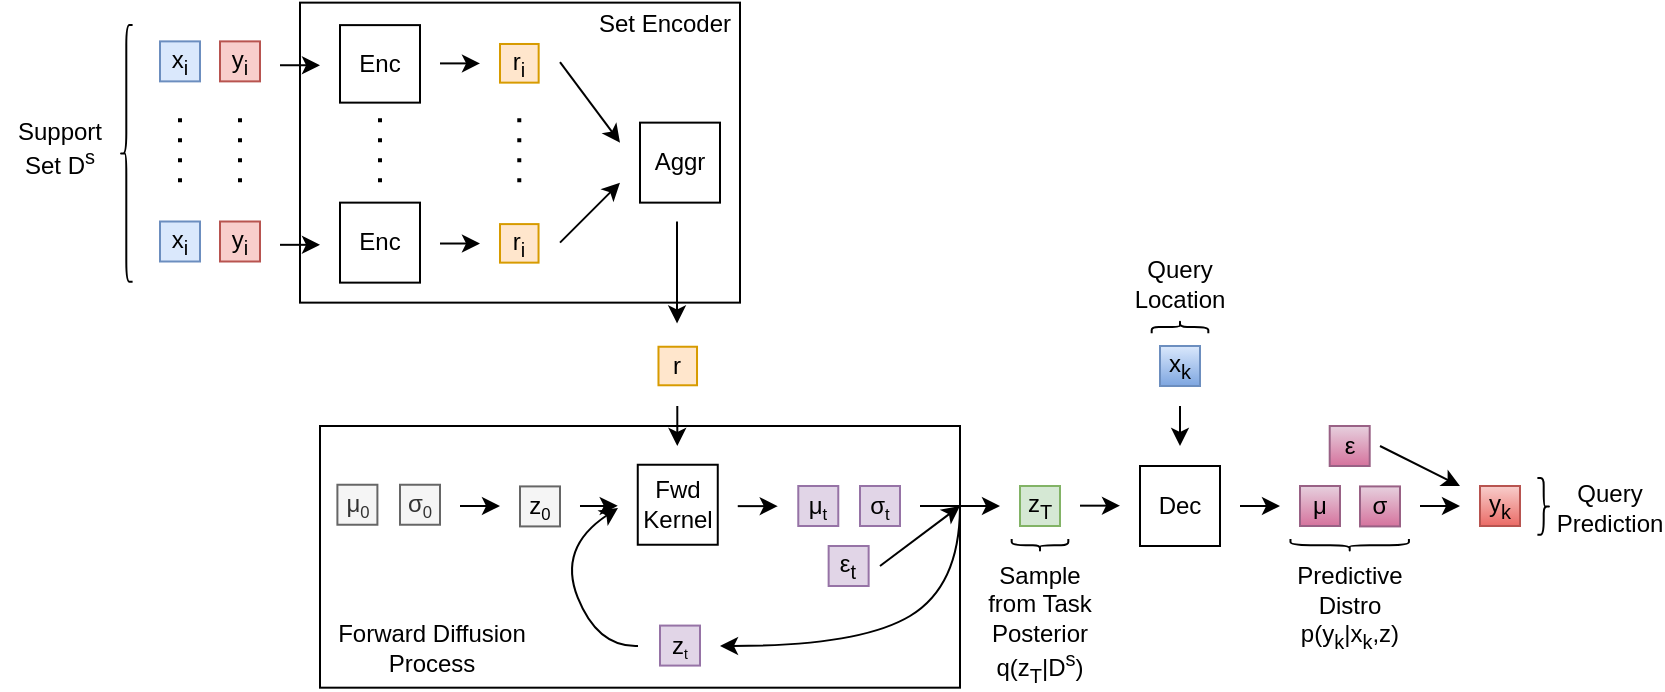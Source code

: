 <mxfile>
    <diagram id="BnsNrFVr5Wd3XkJ8FpZ6" name="Page-1">
        <mxGraphModel dx="1029" dy="652" grid="1" gridSize="10" guides="1" tooltips="1" connect="1" arrows="1" fold="1" page="1" pageScale="1" pageWidth="1100" pageHeight="850" math="0" shadow="0">
            <root>
                <mxCell id="0"/>
                <mxCell id="1" parent="0"/>
                <mxCell id="36" value="" style="rounded=0;whiteSpace=wrap;html=1;" vertex="1" parent="1">
                    <mxGeometry x="270" y="230" width="320" height="130.84" as="geometry"/>
                </mxCell>
                <mxCell id="2" value="μ&lt;span style=&quot;font-size: 10px;&quot;&gt;&lt;sub&gt;t&lt;/sub&gt;&lt;/span&gt;" style="whiteSpace=wrap;html=1;aspect=fixed;fillColor=#e1d5e7;strokeColor=#9673a6;fontColor=#000000;" vertex="1" parent="1">
                    <mxGeometry x="509.14" y="260" width="20" height="20" as="geometry"/>
                </mxCell>
                <mxCell id="3" value="σ&lt;span style=&quot;font-size: 10px;&quot;&gt;&lt;sub&gt;t&lt;/sub&gt;&lt;/span&gt;" style="whiteSpace=wrap;html=1;aspect=fixed;fillColor=#e1d5e7;strokeColor=#9673a6;fontColor=#000000;" vertex="1" parent="1">
                    <mxGeometry x="540" y="260" width="20" height="20" as="geometry"/>
                </mxCell>
                <mxCell id="4" value="" style="endArrow=classic;html=1;" edge="1" parent="1">
                    <mxGeometry width="50" height="50" relative="1" as="geometry">
                        <mxPoint x="570" y="270" as="sourcePoint"/>
                        <mxPoint x="610" y="270" as="targetPoint"/>
                    </mxGeometry>
                </mxCell>
                <mxCell id="5" value="&lt;font color=&quot;#000000&quot;&gt;z&lt;sub&gt;T&lt;/sub&gt;&lt;/font&gt;" style="whiteSpace=wrap;html=1;aspect=fixed;fillColor=#d5e8d4;strokeColor=#82b366;" vertex="1" parent="1">
                    <mxGeometry x="620" y="260.0" width="20" height="20" as="geometry"/>
                </mxCell>
                <mxCell id="6" value="ε&lt;sub&gt;t&lt;/sub&gt;" style="whiteSpace=wrap;html=1;aspect=fixed;fillColor=#e1d5e7;strokeColor=#9673a6;fontColor=#000000;" vertex="1" parent="1">
                    <mxGeometry x="524.32" y="290.0" width="20" height="20" as="geometry"/>
                </mxCell>
                <mxCell id="7" value="" style="endArrow=classic;html=1;" edge="1" parent="1">
                    <mxGeometry width="50" height="50" relative="1" as="geometry">
                        <mxPoint x="650" y="269.83" as="sourcePoint"/>
                        <mxPoint x="670" y="269.83" as="targetPoint"/>
                    </mxGeometry>
                </mxCell>
                <mxCell id="8" value="" style="endArrow=classic;html=1;" edge="1" parent="1">
                    <mxGeometry width="50" height="50" relative="1" as="geometry">
                        <mxPoint x="700" y="220" as="sourcePoint"/>
                        <mxPoint x="700" y="240" as="targetPoint"/>
                    </mxGeometry>
                </mxCell>
                <mxCell id="9" value="&lt;font color=&quot;#000000&quot;&gt;x&lt;sub&gt;k&lt;/sub&gt;&lt;/font&gt;" style="whiteSpace=wrap;html=1;aspect=fixed;fillColor=#dae8fc;strokeColor=#6c8ebf;gradientColor=#7ea6e0;" vertex="1" parent="1">
                    <mxGeometry x="690" y="190.0" width="20" height="20" as="geometry"/>
                </mxCell>
                <mxCell id="10" value="Dec" style="rounded=0;whiteSpace=wrap;html=1;" vertex="1" parent="1">
                    <mxGeometry x="680" y="250" width="40" height="40" as="geometry"/>
                </mxCell>
                <mxCell id="11" value="μ" style="whiteSpace=wrap;html=1;aspect=fixed;fillColor=#e6d0de;strokeColor=#996185;gradientColor=#d5739d;fontColor=#000000;" vertex="1" parent="1">
                    <mxGeometry x="760" y="260" width="20" height="20" as="geometry"/>
                </mxCell>
                <mxCell id="12" value="σ" style="whiteSpace=wrap;html=1;aspect=fixed;fillColor=#e6d0de;strokeColor=#996185;gradientColor=#d5739d;fontColor=#000000;" vertex="1" parent="1">
                    <mxGeometry x="790" y="260.21" width="20" height="20" as="geometry"/>
                </mxCell>
                <mxCell id="13" value="" style="endArrow=classic;html=1;" edge="1" parent="1">
                    <mxGeometry width="50" height="50" relative="1" as="geometry">
                        <mxPoint x="730" y="270" as="sourcePoint"/>
                        <mxPoint x="750" y="270" as="targetPoint"/>
                    </mxGeometry>
                </mxCell>
                <mxCell id="14" value="" style="endArrow=classic;html=1;" edge="1" parent="1">
                    <mxGeometry width="50" height="50" relative="1" as="geometry">
                        <mxPoint x="800" y="240" as="sourcePoint"/>
                        <mxPoint x="840" y="260" as="targetPoint"/>
                    </mxGeometry>
                </mxCell>
                <mxCell id="15" value="" style="endArrow=classic;html=1;" edge="1" parent="1">
                    <mxGeometry width="50" height="50" relative="1" as="geometry">
                        <mxPoint x="820" y="270" as="sourcePoint"/>
                        <mxPoint x="840" y="270" as="targetPoint"/>
                    </mxGeometry>
                </mxCell>
                <mxCell id="16" value="&lt;font color=&quot;#000000&quot;&gt;y&lt;sub&gt;k&lt;/sub&gt;&lt;/font&gt;" style="whiteSpace=wrap;html=1;aspect=fixed;fillColor=#f8cecc;strokeColor=#b85450;gradientColor=#ea6b66;" vertex="1" parent="1">
                    <mxGeometry x="850" y="260.0" width="20" height="20" as="geometry"/>
                </mxCell>
                <mxCell id="17" value="ε" style="whiteSpace=wrap;html=1;aspect=fixed;fillColor=#e6d0de;strokeColor=#996185;gradientColor=#d5739d;fontColor=#000000;" vertex="1" parent="1">
                    <mxGeometry x="774.85" y="230" width="20" height="20" as="geometry"/>
                </mxCell>
                <mxCell id="18" value="" style="shape=curlyBracket;whiteSpace=wrap;html=1;rounded=1;labelPosition=left;verticalLabelPosition=middle;align=right;verticalAlign=middle;fontColor=#000000;rotation=90;" vertex="1" parent="1">
                    <mxGeometry x="696.85" y="166.32" width="6.3" height="28.32" as="geometry"/>
                </mxCell>
                <mxCell id="19" value="Query Location" style="text;html=1;strokeColor=none;fillColor=none;align=center;verticalAlign=middle;whiteSpace=wrap;rounded=0;fontColor=#000000;" vertex="1" parent="1">
                    <mxGeometry x="680" y="150" width="40" height="18.32" as="geometry"/>
                </mxCell>
                <mxCell id="22" value="" style="shape=curlyBracket;whiteSpace=wrap;html=1;rounded=1;labelPosition=left;verticalLabelPosition=middle;align=right;verticalAlign=middle;fontColor=#000000;rotation=-90;" vertex="1" parent="1">
                    <mxGeometry x="781.7" y="260.0" width="6.3" height="59.22" as="geometry"/>
                </mxCell>
                <mxCell id="23" value="Predictive Distro p(y&lt;sub&gt;k&lt;/sub&gt;&lt;span style=&quot;font-size: 12px;&quot;&gt;|x&lt;sub&gt;k&lt;/sub&gt;,z)&lt;/span&gt;" style="text;html=1;strokeColor=none;fillColor=none;align=center;verticalAlign=middle;whiteSpace=wrap;rounded=0;fontColor=#000000;fontSize=12;" vertex="1" parent="1">
                    <mxGeometry x="754.85" y="298.27" width="60" height="45.57" as="geometry"/>
                </mxCell>
                <mxCell id="24" value="" style="shape=curlyBracket;whiteSpace=wrap;html=1;rounded=1;labelPosition=left;verticalLabelPosition=middle;align=right;verticalAlign=middle;fontColor=#000000;rotation=-180;" vertex="1" parent="1">
                    <mxGeometry x="878.7" y="256.05" width="6.3" height="28.32" as="geometry"/>
                </mxCell>
                <mxCell id="25" value="Query Prediction" style="text;html=1;strokeColor=none;fillColor=none;align=center;verticalAlign=middle;whiteSpace=wrap;rounded=0;fontColor=#000000;" vertex="1" parent="1">
                    <mxGeometry x="890" y="261.68" width="50" height="18.32" as="geometry"/>
                </mxCell>
                <mxCell id="29" value="Fwd Kernel" style="rounded=0;whiteSpace=wrap;html=1;" vertex="1" parent="1">
                    <mxGeometry x="428.88" y="249.37" width="40" height="40" as="geometry"/>
                </mxCell>
                <mxCell id="30" value="" style="endArrow=classic;html=1;" edge="1" parent="1">
                    <mxGeometry width="50" height="50" relative="1" as="geometry">
                        <mxPoint x="400" y="270" as="sourcePoint"/>
                        <mxPoint x="418.88" y="269.91" as="targetPoint"/>
                    </mxGeometry>
                </mxCell>
                <mxCell id="31" value="&lt;font color=&quot;#000000&quot;&gt;z&lt;span style=&quot;font-size: 10px;&quot;&gt;&lt;sub&gt;0&lt;/sub&gt;&lt;/span&gt;&lt;/font&gt;" style="whiteSpace=wrap;html=1;aspect=fixed;fillColor=#f5f5f5;strokeColor=#666666;fontColor=#333333;" vertex="1" parent="1">
                    <mxGeometry x="370" y="260.21" width="20" height="20" as="geometry"/>
                </mxCell>
                <mxCell id="32" value="μ&lt;span style=&quot;font-size: 10px;&quot;&gt;&lt;sub&gt;0&lt;/sub&gt;&lt;/span&gt;" style="whiteSpace=wrap;html=1;aspect=fixed;fillColor=#f5f5f5;strokeColor=#666666;fontColor=#333333;" vertex="1" parent="1">
                    <mxGeometry x="278.7" y="259.37" width="20" height="20" as="geometry"/>
                </mxCell>
                <mxCell id="33" value="σ&lt;span style=&quot;font-size: 10px;&quot;&gt;&lt;sub&gt;0&lt;/sub&gt;&lt;/span&gt;" style="whiteSpace=wrap;html=1;aspect=fixed;fillColor=#f5f5f5;strokeColor=#666666;fontColor=#333333;" vertex="1" parent="1">
                    <mxGeometry x="310" y="259.37" width="20" height="20" as="geometry"/>
                </mxCell>
                <mxCell id="34" value="" style="endArrow=classic;html=1;" edge="1" parent="1">
                    <mxGeometry width="50" height="50" relative="1" as="geometry">
                        <mxPoint x="340" y="270" as="sourcePoint"/>
                        <mxPoint x="360" y="270" as="targetPoint"/>
                    </mxGeometry>
                </mxCell>
                <mxCell id="37" value="&lt;font&gt;z&lt;span style=&quot;font-size: 8.333px;&quot;&gt;&lt;sub&gt;t&lt;/sub&gt;&lt;/span&gt;&lt;/font&gt;" style="whiteSpace=wrap;html=1;aspect=fixed;fillColor=#e1d5e7;strokeColor=#9673a6;fontColor=#000000;" vertex="1" parent="1">
                    <mxGeometry x="440" y="329.79" width="20" height="20" as="geometry"/>
                </mxCell>
                <mxCell id="38" value="" style="curved=1;endArrow=classic;html=1;" edge="1" parent="1">
                    <mxGeometry width="50" height="50" relative="1" as="geometry">
                        <mxPoint x="429" y="340" as="sourcePoint"/>
                        <mxPoint x="419" y="271" as="targetPoint"/>
                        <Array as="points">
                            <mxPoint x="408.88" y="340.84"/>
                            <mxPoint x="388.88" y="290.84"/>
                        </Array>
                    </mxGeometry>
                </mxCell>
                <mxCell id="40" value="" style="curved=1;endArrow=classic;html=1;" edge="1" parent="1">
                    <mxGeometry width="50" height="50" relative="1" as="geometry">
                        <mxPoint x="590" y="270" as="sourcePoint"/>
                        <mxPoint x="470" y="340" as="targetPoint"/>
                        <Array as="points">
                            <mxPoint x="590" y="310"/>
                            <mxPoint x="540" y="340"/>
                            <mxPoint x="470" y="340"/>
                        </Array>
                    </mxGeometry>
                </mxCell>
                <mxCell id="41" value="" style="rounded=0;whiteSpace=wrap;html=1;" vertex="1" parent="1">
                    <mxGeometry x="260" y="18.32" width="220" height="150" as="geometry"/>
                </mxCell>
                <mxCell id="42" value="&lt;font color=&quot;#000000&quot;&gt;x&lt;sub&gt;i&lt;/sub&gt;&lt;/font&gt;" style="whiteSpace=wrap;html=1;aspect=fixed;fillColor=#dae8fc;strokeColor=#6c8ebf;" vertex="1" parent="1">
                    <mxGeometry x="190" y="37.69" width="20" height="20" as="geometry"/>
                </mxCell>
                <mxCell id="43" value="&lt;font color=&quot;#000000&quot;&gt;y&lt;sub&gt;i&lt;/sub&gt;&lt;/font&gt;" style="whiteSpace=wrap;html=1;aspect=fixed;fillColor=#f8cecc;strokeColor=#b85450;" vertex="1" parent="1">
                    <mxGeometry x="220" y="37.69" width="20" height="20" as="geometry"/>
                </mxCell>
                <mxCell id="44" value="&lt;font color=&quot;#000000&quot;&gt;x&lt;sub&gt;i&lt;/sub&gt;&lt;/font&gt;" style="whiteSpace=wrap;html=1;aspect=fixed;fillColor=#dae8fc;strokeColor=#6c8ebf;" vertex="1" parent="1">
                    <mxGeometry x="190" y="127.75" width="20" height="20" as="geometry"/>
                </mxCell>
                <mxCell id="45" value="&lt;font color=&quot;#000000&quot;&gt;y&lt;sub&gt;i&lt;/sub&gt;&lt;/font&gt;" style="whiteSpace=wrap;html=1;aspect=fixed;fillColor=#f8cecc;strokeColor=#b85450;" vertex="1" parent="1">
                    <mxGeometry x="220" y="127.75" width="20" height="20" as="geometry"/>
                </mxCell>
                <mxCell id="46" value="" style="line;strokeWidth=2;direction=south;html=1;dashed=1;dashPattern=1 4;" vertex="1" parent="1">
                    <mxGeometry x="225" y="76.07" width="10" height="36" as="geometry"/>
                </mxCell>
                <mxCell id="47" value="" style="endArrow=classic;html=1;" edge="1" parent="1">
                    <mxGeometry width="50" height="50" relative="1" as="geometry">
                        <mxPoint x="250" y="49.62" as="sourcePoint"/>
                        <mxPoint x="270" y="49.62" as="targetPoint"/>
                    </mxGeometry>
                </mxCell>
                <mxCell id="48" value="" style="endArrow=classic;html=1;" edge="1" parent="1">
                    <mxGeometry width="50" height="50" relative="1" as="geometry">
                        <mxPoint x="250" y="139.41" as="sourcePoint"/>
                        <mxPoint x="270" y="139.41" as="targetPoint"/>
                    </mxGeometry>
                </mxCell>
                <mxCell id="49" value="" style="endArrow=classic;html=1;" edge="1" parent="1">
                    <mxGeometry width="50" height="50" relative="1" as="geometry">
                        <mxPoint x="330" y="48.7" as="sourcePoint"/>
                        <mxPoint x="350" y="48.7" as="targetPoint"/>
                    </mxGeometry>
                </mxCell>
                <mxCell id="50" value="" style="endArrow=classic;html=1;" edge="1" parent="1">
                    <mxGeometry width="50" height="50" relative="1" as="geometry">
                        <mxPoint x="330" y="138.76" as="sourcePoint"/>
                        <mxPoint x="350" y="138.76" as="targetPoint"/>
                    </mxGeometry>
                </mxCell>
                <mxCell id="51" value="&lt;font color=&quot;#000000&quot;&gt;r&lt;sub&gt;i&lt;/sub&gt;&lt;/font&gt;" style="whiteSpace=wrap;html=1;aspect=fixed;fillColor=#ffe6cc;strokeColor=#d79b00;" vertex="1" parent="1">
                    <mxGeometry x="360" y="38.99" width="19.33" height="19.33" as="geometry"/>
                </mxCell>
                <mxCell id="52" value="&lt;font color=&quot;#000000&quot;&gt;r&lt;sub&gt;i&lt;/sub&gt;&lt;/font&gt;" style="whiteSpace=wrap;html=1;aspect=fixed;fillColor=#ffe6cc;strokeColor=#d79b00;" vertex="1" parent="1">
                    <mxGeometry x="360" y="129.05" width="19.27" height="19.27" as="geometry"/>
                </mxCell>
                <mxCell id="53" value="" style="line;strokeWidth=2;direction=south;html=1;dashed=1;dashPattern=1 4;" vertex="1" parent="1">
                    <mxGeometry x="295" y="76.07" width="10" height="36" as="geometry"/>
                </mxCell>
                <mxCell id="54" value="" style="line;strokeWidth=2;direction=south;html=1;dashed=1;dashPattern=1 4;" vertex="1" parent="1">
                    <mxGeometry x="364.64" y="76.07" width="10" height="36" as="geometry"/>
                </mxCell>
                <mxCell id="55" value="" style="endArrow=classic;html=1;" edge="1" parent="1">
                    <mxGeometry width="50" height="50" relative="1" as="geometry">
                        <mxPoint x="390" y="48.05" as="sourcePoint"/>
                        <mxPoint x="420.0" y="88.32" as="targetPoint"/>
                    </mxGeometry>
                </mxCell>
                <mxCell id="56" value="" style="endArrow=classic;html=1;" edge="1" parent="1">
                    <mxGeometry width="50" height="50" relative="1" as="geometry">
                        <mxPoint x="390" y="138.32" as="sourcePoint"/>
                        <mxPoint x="420.0" y="108.32" as="targetPoint"/>
                    </mxGeometry>
                </mxCell>
                <mxCell id="57" value="Enc" style="rounded=0;whiteSpace=wrap;html=1;" vertex="1" parent="1">
                    <mxGeometry x="280" y="29.56" width="40" height="38.76" as="geometry"/>
                </mxCell>
                <mxCell id="58" value="Enc" style="rounded=0;whiteSpace=wrap;html=1;" vertex="1" parent="1">
                    <mxGeometry x="280" y="118.32" width="40" height="40" as="geometry"/>
                </mxCell>
                <mxCell id="59" value="Aggr" style="rounded=0;whiteSpace=wrap;html=1;" vertex="1" parent="1">
                    <mxGeometry x="430.0" y="78.32" width="40" height="40" as="geometry"/>
                </mxCell>
                <mxCell id="61" value="Set Encoder" style="text;html=1;strokeColor=none;fillColor=none;align=center;verticalAlign=middle;whiteSpace=wrap;rounded=0;" vertex="1" parent="1">
                    <mxGeometry x="405" y="18.32" width="75" height="22.1" as="geometry"/>
                </mxCell>
                <mxCell id="62" value="" style="line;strokeWidth=2;direction=south;html=1;dashed=1;dashPattern=1 4;" vertex="1" parent="1">
                    <mxGeometry x="195" y="76.07" width="10" height="36" as="geometry"/>
                </mxCell>
                <mxCell id="63" value="" style="shape=curlyBracket;whiteSpace=wrap;html=1;rounded=1;labelPosition=left;verticalLabelPosition=middle;align=right;verticalAlign=middle;fontColor=#000000;rotation=0;" vertex="1" parent="1">
                    <mxGeometry x="170" y="29.56" width="6.3" height="128.32" as="geometry"/>
                </mxCell>
                <mxCell id="64" value="Support Set D&lt;sup&gt;s&lt;/sup&gt;" style="text;html=1;strokeColor=none;fillColor=none;align=center;verticalAlign=middle;whiteSpace=wrap;rounded=0;fontColor=#000000;" vertex="1" parent="1">
                    <mxGeometry x="110" y="76.07" width="60" height="30" as="geometry"/>
                </mxCell>
                <mxCell id="67" value="&lt;font color=&quot;#000000&quot;&gt;r&lt;/font&gt;" style="whiteSpace=wrap;html=1;aspect=fixed;fillColor=#ffe6cc;strokeColor=#d79b00;" vertex="1" parent="1">
                    <mxGeometry x="439.24" y="190.37" width="19.27" height="19.27" as="geometry"/>
                </mxCell>
                <mxCell id="68" value="" style="endArrow=classic;html=1;" edge="1" parent="1">
                    <mxGeometry width="50" height="50" relative="1" as="geometry">
                        <mxPoint x="448.65" y="220" as="sourcePoint"/>
                        <mxPoint x="448.65" y="240" as="targetPoint"/>
                    </mxGeometry>
                </mxCell>
                <mxCell id="69" value="" style="endArrow=classic;html=1;" edge="1" parent="1">
                    <mxGeometry width="50" height="50" relative="1" as="geometry">
                        <mxPoint x="448.51" y="127.75" as="sourcePoint"/>
                        <mxPoint x="448.51" y="178.7" as="targetPoint"/>
                    </mxGeometry>
                </mxCell>
                <mxCell id="71" value="Forward Diffusion Process" style="text;html=1;strokeColor=none;fillColor=none;align=center;verticalAlign=middle;whiteSpace=wrap;rounded=0;" vertex="1" parent="1">
                    <mxGeometry x="278.16" y="329.79" width="96.48" height="22.1" as="geometry"/>
                </mxCell>
                <mxCell id="72" value="" style="endArrow=classic;html=1;" edge="1" parent="1">
                    <mxGeometry width="50" height="50" relative="1" as="geometry">
                        <mxPoint x="478.88" y="270.07" as="sourcePoint"/>
                        <mxPoint x="498.88" y="270.07" as="targetPoint"/>
                    </mxGeometry>
                </mxCell>
                <mxCell id="73" value="" style="endArrow=classic;html=1;" edge="1" parent="1">
                    <mxGeometry width="50" height="50" relative="1" as="geometry">
                        <mxPoint x="550" y="300" as="sourcePoint"/>
                        <mxPoint x="590" y="270" as="targetPoint"/>
                    </mxGeometry>
                </mxCell>
                <mxCell id="76" value="" style="shape=curlyBracket;whiteSpace=wrap;html=1;rounded=1;labelPosition=left;verticalLabelPosition=middle;align=right;verticalAlign=middle;fontColor=#000000;rotation=-90;" vertex="1" parent="1">
                    <mxGeometry x="626.85" y="275.45" width="6.3" height="28.32" as="geometry"/>
                </mxCell>
                <mxCell id="78" value="&lt;font style=&quot;font-size: 12px;&quot;&gt;Sample from Task Posterior q(z&lt;sub&gt;T&lt;/sub&gt;|D&lt;sup&gt;s&lt;/sup&gt;)&lt;/font&gt;" style="text;html=1;strokeColor=none;fillColor=none;align=center;verticalAlign=middle;whiteSpace=wrap;rounded=0;fontColor=#000000;fontSize=12;" vertex="1" parent="1">
                    <mxGeometry x="600" y="298.27" width="60" height="61.73" as="geometry"/>
                </mxCell>
            </root>
        </mxGraphModel>
    </diagram>
</mxfile>